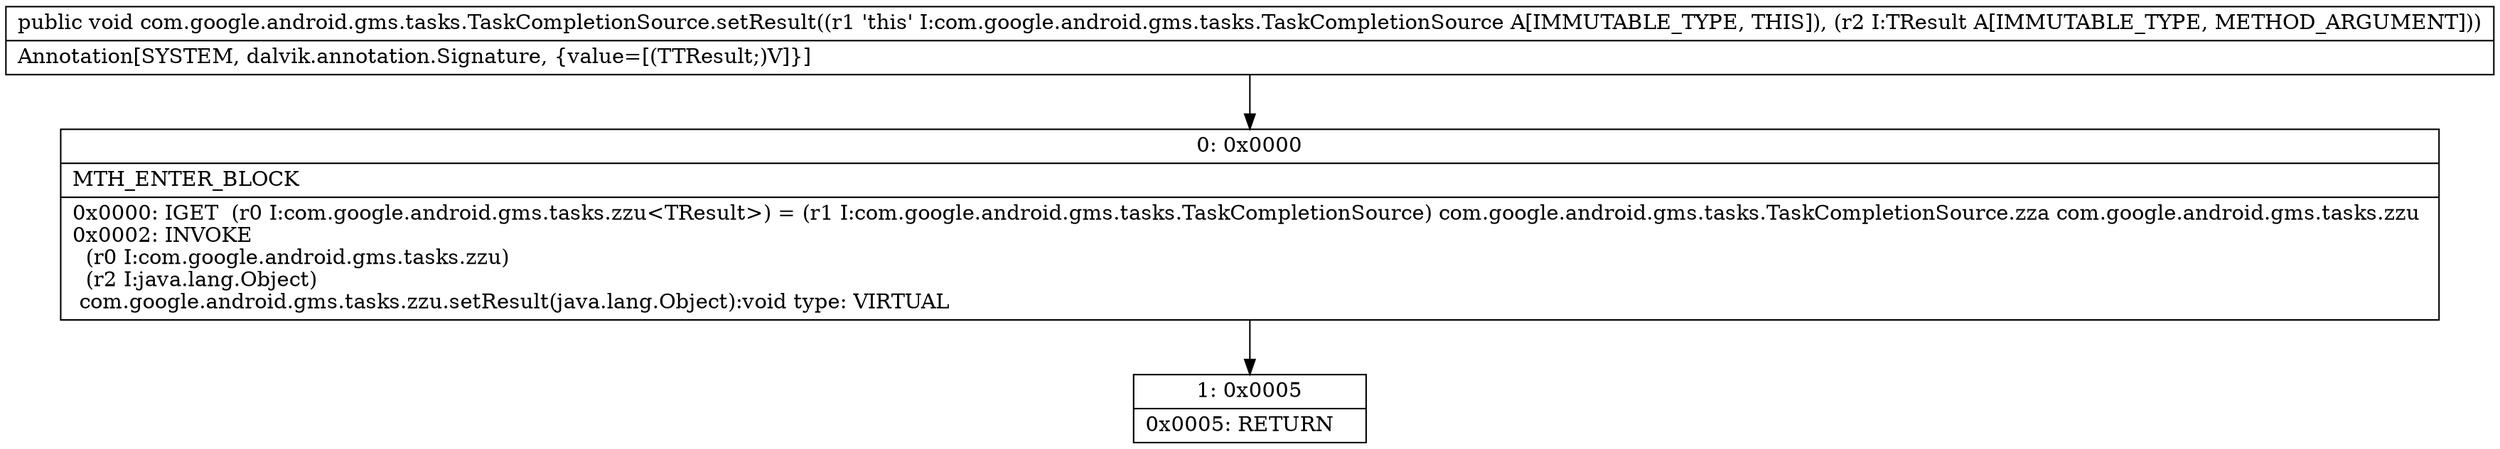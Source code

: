 digraph "CFG forcom.google.android.gms.tasks.TaskCompletionSource.setResult(Ljava\/lang\/Object;)V" {
Node_0 [shape=record,label="{0\:\ 0x0000|MTH_ENTER_BLOCK\l|0x0000: IGET  (r0 I:com.google.android.gms.tasks.zzu\<TResult\>) = (r1 I:com.google.android.gms.tasks.TaskCompletionSource) com.google.android.gms.tasks.TaskCompletionSource.zza com.google.android.gms.tasks.zzu \l0x0002: INVOKE  \l  (r0 I:com.google.android.gms.tasks.zzu)\l  (r2 I:java.lang.Object)\l com.google.android.gms.tasks.zzu.setResult(java.lang.Object):void type: VIRTUAL \l}"];
Node_1 [shape=record,label="{1\:\ 0x0005|0x0005: RETURN   \l}"];
MethodNode[shape=record,label="{public void com.google.android.gms.tasks.TaskCompletionSource.setResult((r1 'this' I:com.google.android.gms.tasks.TaskCompletionSource A[IMMUTABLE_TYPE, THIS]), (r2 I:TResult A[IMMUTABLE_TYPE, METHOD_ARGUMENT]))  | Annotation[SYSTEM, dalvik.annotation.Signature, \{value=[(TTResult;)V]\}]\l}"];
MethodNode -> Node_0;
Node_0 -> Node_1;
}


